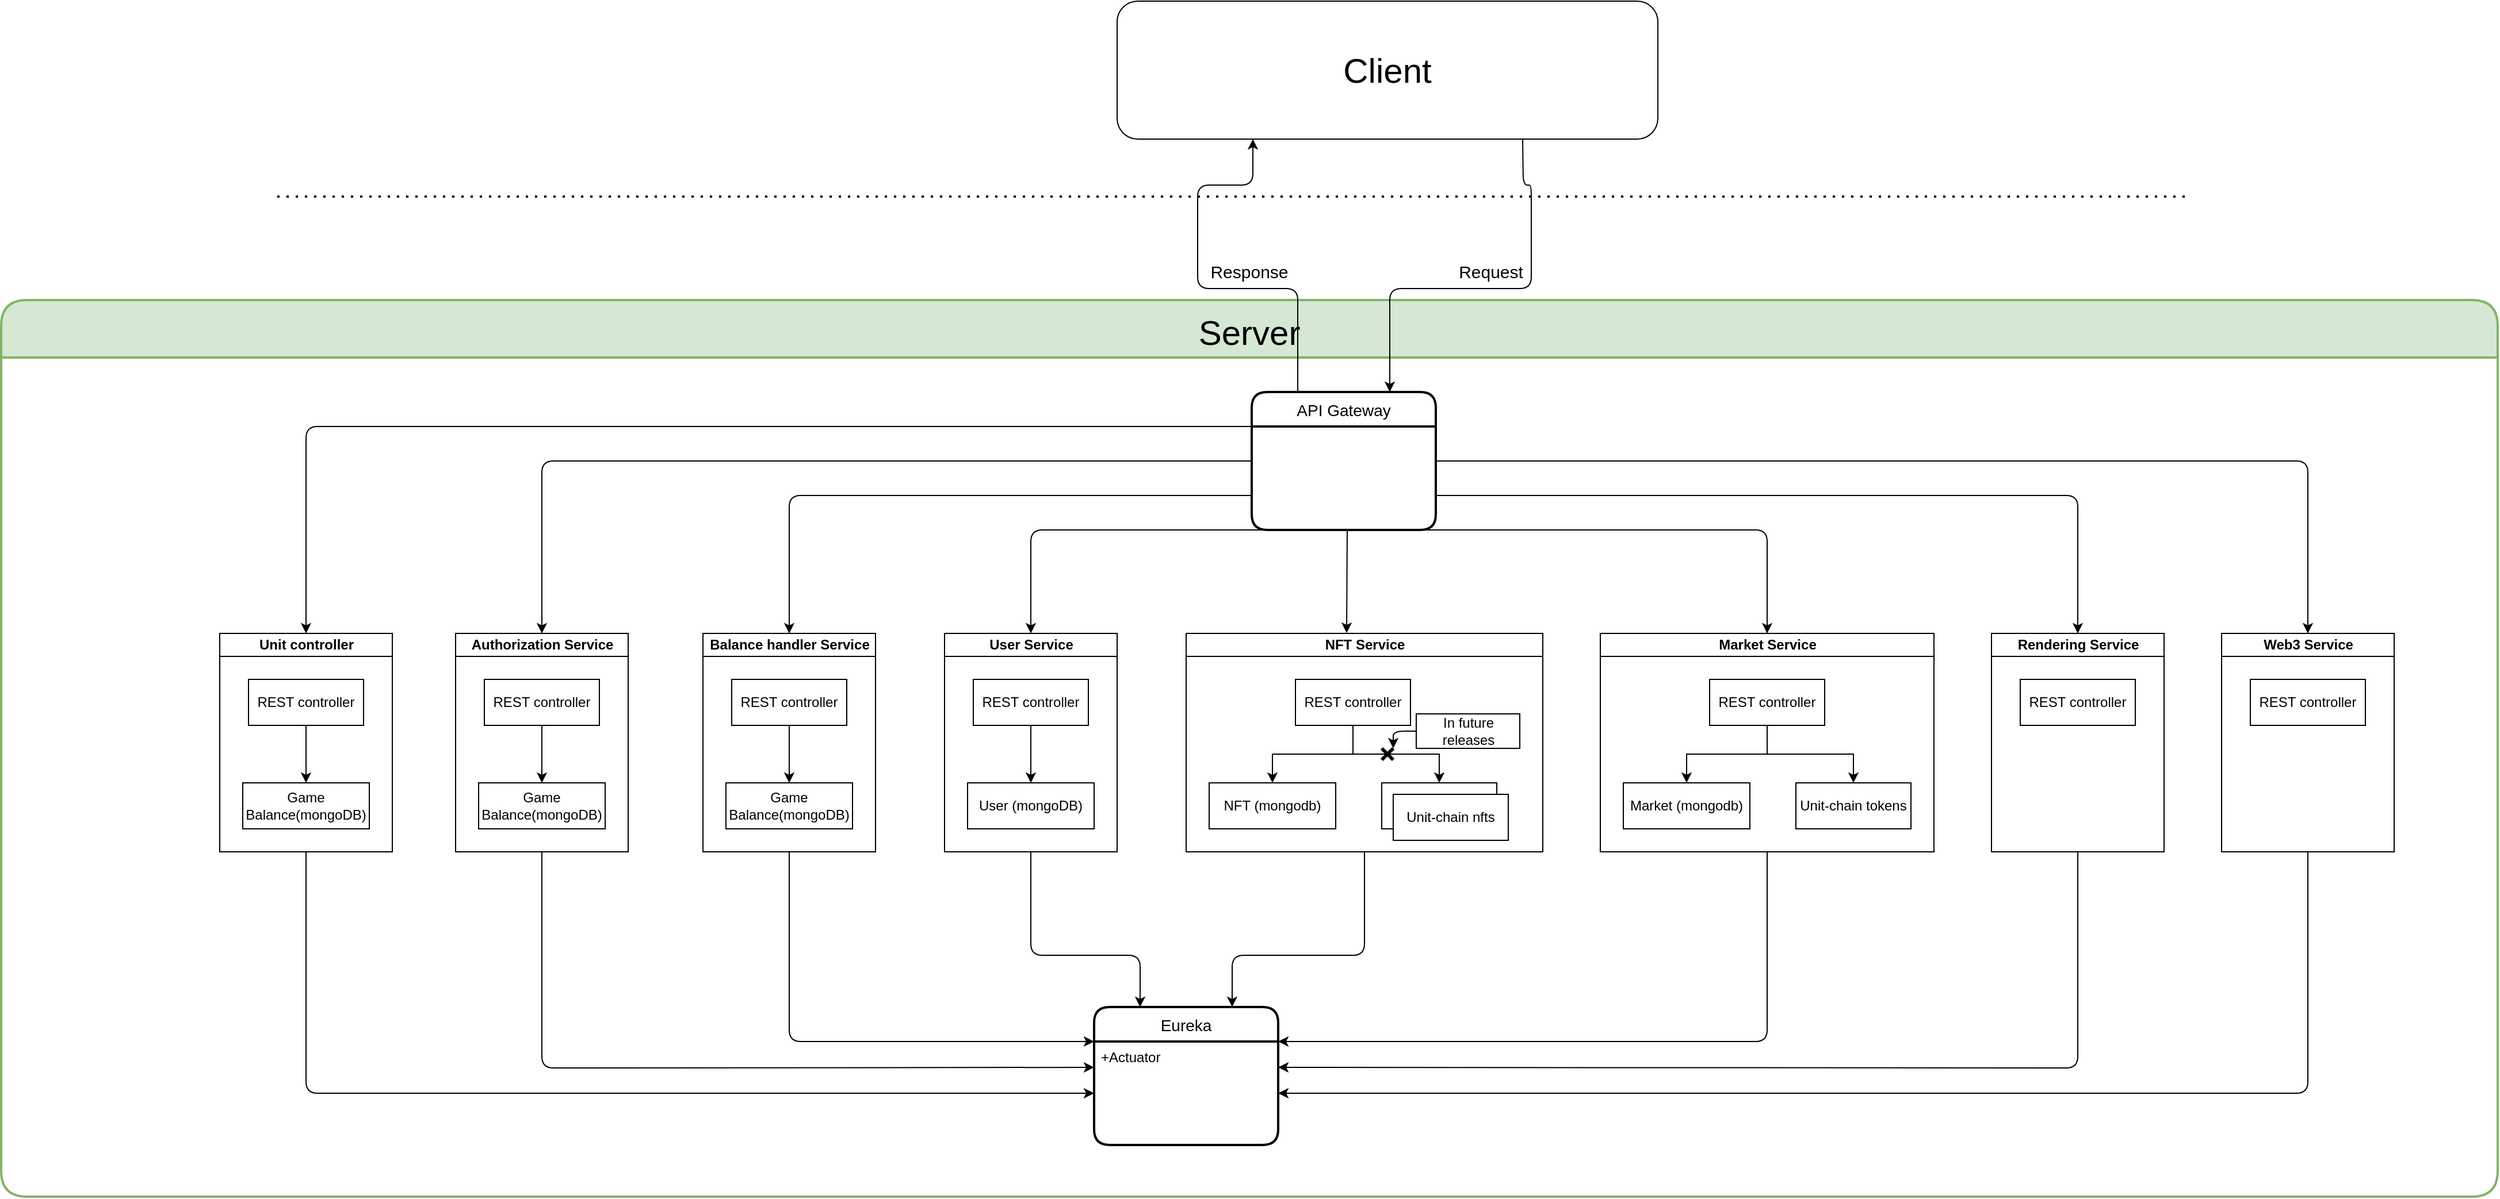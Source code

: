 <mxfile version="14.4.3" type="device"><diagram id="t5KeCEmPVN-QvXZ1w1KO" name="Страница 1"><mxGraphModel dx="1940" dy="1876" grid="1" gridSize="10" guides="1" tooltips="1" connect="1" arrows="1" fold="1" page="1" pageScale="1" pageWidth="827" pageHeight="1169" math="0" shadow="0"><root><mxCell id="0"/><mxCell id="1" parent="0"/><mxCell id="VaHMEBG0SoCsHnXoaOCh-21" value="Server" style="swimlane;childLayout=stackLayout;horizontal=1;startSize=50;horizontalStack=0;rounded=1;fontSize=30;fontStyle=0;strokeWidth=2;resizeParent=0;resizeLast=1;shadow=0;dashed=0;align=center;fillColor=#d5e8d4;strokeColor=#82b366;swimlaneLine=1;" parent="1" vertex="1"><mxGeometry x="-420" y="-30" width="2170" height="780" as="geometry"/></mxCell><mxCell id="vR-uItgH1ZSjESeRJN_U-12" value="Balance handler Service" style="swimlane;html=1;startSize=20;horizontal=1;childLayout=treeLayout;horizontalTree=0;resizable=0;containerType=tree;" parent="1" vertex="1"><mxGeometry x="190" y="260" width="150" height="190" as="geometry"/></mxCell><mxCell id="vR-uItgH1ZSjESeRJN_U-13" value="REST controller" style="whiteSpace=wrap;html=1;" parent="vR-uItgH1ZSjESeRJN_U-12" vertex="1"><mxGeometry x="25" y="40" width="100" height="40" as="geometry"/></mxCell><mxCell id="vR-uItgH1ZSjESeRJN_U-14" value="Game Balance(mongoDB)" style="whiteSpace=wrap;html=1;" parent="vR-uItgH1ZSjESeRJN_U-12" vertex="1"><mxGeometry x="20" y="130" width="110" height="40" as="geometry"/></mxCell><mxCell id="vR-uItgH1ZSjESeRJN_U-15" value="" style="edgeStyle=elbowEdgeStyle;elbow=vertical;html=1;rounded=0;" parent="vR-uItgH1ZSjESeRJN_U-12" source="vR-uItgH1ZSjESeRJN_U-13" target="vR-uItgH1ZSjESeRJN_U-14" edge="1"><mxGeometry relative="1" as="geometry"/></mxCell><mxCell id="vR-uItgH1ZSjESeRJN_U-18" value="User Service" style="swimlane;html=1;startSize=20;horizontal=1;childLayout=treeLayout;horizontalTree=0;resizable=0;containerType=tree;" parent="1" vertex="1"><mxGeometry x="400" y="260" width="150" height="190" as="geometry"/></mxCell><mxCell id="vR-uItgH1ZSjESeRJN_U-19" value="REST controller" style="whiteSpace=wrap;html=1;" parent="vR-uItgH1ZSjESeRJN_U-18" vertex="1"><mxGeometry x="25" y="40" width="100" height="40" as="geometry"/></mxCell><mxCell id="vR-uItgH1ZSjESeRJN_U-20" value="User (mongoDB)" style="whiteSpace=wrap;html=1;" parent="vR-uItgH1ZSjESeRJN_U-18" vertex="1"><mxGeometry x="20" y="130" width="110" height="40" as="geometry"/></mxCell><mxCell id="vR-uItgH1ZSjESeRJN_U-21" value="" style="edgeStyle=elbowEdgeStyle;elbow=vertical;html=1;rounded=0;" parent="vR-uItgH1ZSjESeRJN_U-18" source="vR-uItgH1ZSjESeRJN_U-19" target="vR-uItgH1ZSjESeRJN_U-20" edge="1"><mxGeometry relative="1" as="geometry"/></mxCell><mxCell id="vR-uItgH1ZSjESeRJN_U-24" value="NFT Service" style="swimlane;html=1;startSize=20;horizontal=1;childLayout=treeLayout;horizontalTree=0;resizable=0;containerType=tree;" parent="1" vertex="1"><mxGeometry x="610" y="260" width="310" height="190" as="geometry"><mxRectangle x="610" y="260" width="90" height="20" as="alternateBounds"/></mxGeometry></mxCell><mxCell id="vR-uItgH1ZSjESeRJN_U-25" value="REST controller" style="whiteSpace=wrap;html=1;" parent="vR-uItgH1ZSjESeRJN_U-24" vertex="1"><mxGeometry x="95" y="40" width="100" height="40" as="geometry"/></mxCell><mxCell id="vR-uItgH1ZSjESeRJN_U-26" value="NFT (mongodb)" style="whiteSpace=wrap;html=1;" parent="vR-uItgH1ZSjESeRJN_U-24" vertex="1"><mxGeometry x="20" y="130" width="110" height="40" as="geometry"/></mxCell><mxCell id="vR-uItgH1ZSjESeRJN_U-27" value="" style="edgeStyle=elbowEdgeStyle;elbow=vertical;html=1;rounded=0;" parent="vR-uItgH1ZSjESeRJN_U-24" source="vR-uItgH1ZSjESeRJN_U-25" target="vR-uItgH1ZSjESeRJN_U-26" edge="1"><mxGeometry relative="1" as="geometry"/></mxCell><mxCell id="vR-uItgH1ZSjESeRJN_U-28" value="Unit-chain nfts" style="whiteSpace=wrap;html=1;" parent="vR-uItgH1ZSjESeRJN_U-24" vertex="1"><mxGeometry x="170" y="130" width="100" height="40" as="geometry"/></mxCell><mxCell id="vR-uItgH1ZSjESeRJN_U-29" value="" style="edgeStyle=elbowEdgeStyle;elbow=vertical;html=1;rounded=0;" parent="vR-uItgH1ZSjESeRJN_U-24" source="vR-uItgH1ZSjESeRJN_U-25" target="vR-uItgH1ZSjESeRJN_U-28" edge="1"><mxGeometry relative="1" as="geometry"/></mxCell><mxCell id="vR-uItgH1ZSjESeRJN_U-30" value="" style="shape=umlDestroy;whiteSpace=wrap;html=1;strokeWidth=3;" parent="vR-uItgH1ZSjESeRJN_U-24" vertex="1"><mxGeometry x="170" y="100" width="10" height="10" as="geometry"/></mxCell><mxCell id="vR-uItgH1ZSjESeRJN_U-35" value="In future&lt;br&gt;releases" style="html=1;" parent="vR-uItgH1ZSjESeRJN_U-24" vertex="1"><mxGeometry x="200" y="70" width="90" height="30" as="geometry"/></mxCell><mxCell id="vR-uItgH1ZSjESeRJN_U-36" value="" style="endArrow=classic;html=1;exitX=0;exitY=0.5;exitDx=0;exitDy=0;entryX=1;entryY=0;entryDx=0;entryDy=0;entryPerimeter=0;" parent="vR-uItgH1ZSjESeRJN_U-24" source="vR-uItgH1ZSjESeRJN_U-35" target="vR-uItgH1ZSjESeRJN_U-30" edge="1"><mxGeometry width="50" height="50" relative="1" as="geometry"><mxPoint x="90" y="230" as="sourcePoint"/><mxPoint x="140" y="180" as="targetPoint"/><Array as="points"><mxPoint x="180" y="85"/></Array></mxGeometry></mxCell><mxCell id="vR-uItgH1ZSjESeRJN_U-37" value="Market Service" style="swimlane;html=1;startSize=20;horizontal=1;childLayout=treeLayout;horizontalTree=0;resizable=0;containerType=tree;" parent="1" vertex="1"><mxGeometry x="970" y="260" width="290" height="190" as="geometry"/></mxCell><mxCell id="vR-uItgH1ZSjESeRJN_U-38" value="REST controller" style="whiteSpace=wrap;html=1;" parent="vR-uItgH1ZSjESeRJN_U-37" vertex="1"><mxGeometry x="95" y="40" width="100" height="40" as="geometry"/></mxCell><mxCell id="vR-uItgH1ZSjESeRJN_U-39" value="Market (mongodb)" style="whiteSpace=wrap;html=1;" parent="vR-uItgH1ZSjESeRJN_U-37" vertex="1"><mxGeometry x="20" y="130" width="110" height="40" as="geometry"/></mxCell><mxCell id="vR-uItgH1ZSjESeRJN_U-40" value="" style="edgeStyle=elbowEdgeStyle;elbow=vertical;html=1;rounded=0;" parent="vR-uItgH1ZSjESeRJN_U-37" source="vR-uItgH1ZSjESeRJN_U-38" target="vR-uItgH1ZSjESeRJN_U-39" edge="1"><mxGeometry relative="1" as="geometry"/></mxCell><mxCell id="vR-uItgH1ZSjESeRJN_U-41" value="Unit-chain tokens" style="whiteSpace=wrap;html=1;" parent="vR-uItgH1ZSjESeRJN_U-37" vertex="1"><mxGeometry x="170" y="130" width="100" height="40" as="geometry"/></mxCell><mxCell id="vR-uItgH1ZSjESeRJN_U-42" value="" style="edgeStyle=elbowEdgeStyle;elbow=vertical;html=1;rounded=0;" parent="vR-uItgH1ZSjESeRJN_U-37" source="vR-uItgH1ZSjESeRJN_U-38" target="vR-uItgH1ZSjESeRJN_U-41" edge="1"><mxGeometry relative="1" as="geometry"/></mxCell><mxCell id="vR-uItgH1ZSjESeRJN_U-46" value="Eureka" style="swimlane;childLayout=stackLayout;horizontal=1;startSize=30;horizontalStack=0;rounded=1;fontSize=14;fontStyle=0;strokeWidth=2;resizeParent=0;resizeLast=1;shadow=0;dashed=0;align=center;" parent="1" vertex="1"><mxGeometry x="530" y="585" width="160" height="120" as="geometry"/></mxCell><mxCell id="vR-uItgH1ZSjESeRJN_U-47" value="+Actuator" style="align=left;strokeColor=none;fillColor=none;spacingLeft=4;fontSize=12;verticalAlign=top;resizable=0;rotatable=0;part=1;" parent="vR-uItgH1ZSjESeRJN_U-46" vertex="1"><mxGeometry y="30" width="160" height="90" as="geometry"/></mxCell><mxCell id="vR-uItgH1ZSjESeRJN_U-48" value="" style="endArrow=classic;html=1;entryX=0;entryY=0;entryDx=0;entryDy=0;exitX=0.5;exitY=1;exitDx=0;exitDy=0;" parent="1" source="vR-uItgH1ZSjESeRJN_U-12" target="vR-uItgH1ZSjESeRJN_U-47" edge="1"><mxGeometry width="50" height="50" relative="1" as="geometry"><mxPoint x="290" y="240" as="sourcePoint"/><mxPoint x="570" y="705" as="targetPoint"/><Array as="points"><mxPoint x="265" y="615"/></Array></mxGeometry></mxCell><mxCell id="vR-uItgH1ZSjESeRJN_U-49" value="" style="endArrow=classic;html=1;entryX=0.25;entryY=0;entryDx=0;entryDy=0;exitX=0.5;exitY=1;exitDx=0;exitDy=0;" parent="1" source="vR-uItgH1ZSjESeRJN_U-18" target="vR-uItgH1ZSjESeRJN_U-46" edge="1"><mxGeometry width="50" height="50" relative="1" as="geometry"><mxPoint x="206.0" y="270" as="sourcePoint"/><mxPoint x="580" y="160" as="targetPoint"/><Array as="points"><mxPoint x="475" y="540"/><mxPoint x="570" y="540"/></Array></mxGeometry></mxCell><mxCell id="vR-uItgH1ZSjESeRJN_U-50" value="" style="endArrow=classic;html=1;exitX=0.5;exitY=1;exitDx=0;exitDy=0;entryX=0.75;entryY=0;entryDx=0;entryDy=0;" parent="1" source="vR-uItgH1ZSjESeRJN_U-24" target="vR-uItgH1ZSjESeRJN_U-46" edge="1"><mxGeometry width="50" height="50" relative="1" as="geometry"><mxPoint x="560" y="270" as="sourcePoint"/><mxPoint x="650" y="705" as="targetPoint"/><Array as="points"><mxPoint x="765" y="540"/><mxPoint x="650" y="540"/></Array></mxGeometry></mxCell><mxCell id="vR-uItgH1ZSjESeRJN_U-51" value="" style="endArrow=classic;html=1;exitX=0.75;exitY=1;exitDx=0;exitDy=0;entryX=1;entryY=0;entryDx=0;entryDy=0;" parent="1" target="vR-uItgH1ZSjESeRJN_U-47" edge="1"><mxGeometry width="50" height="50" relative="1" as="geometry"><mxPoint x="1115" y="450" as="sourcePoint"/><mxPoint x="690" y="638" as="targetPoint"/><Array as="points"><mxPoint x="1115" y="615"/></Array></mxGeometry></mxCell><mxCell id="vR-uItgH1ZSjESeRJN_U-53" value="Rendering Service" style="swimlane;html=1;startSize=20;horizontal=1;childLayout=treeLayout;horizontalTree=0;resizable=0;containerType=tree;" parent="1" vertex="1"><mxGeometry x="1310" y="260" width="150" height="190" as="geometry"/></mxCell><mxCell id="vR-uItgH1ZSjESeRJN_U-54" value="REST controller" style="whiteSpace=wrap;html=1;" parent="vR-uItgH1ZSjESeRJN_U-53" vertex="1"><mxGeometry x="25" y="40" width="100" height="40" as="geometry"/></mxCell><mxCell id="vR-uItgH1ZSjESeRJN_U-62" value="" style="endArrow=classic;html=1;exitX=0.5;exitY=1;exitDx=0;exitDy=0;entryX=1;entryY=0.25;entryDx=0;entryDy=0;" parent="1" source="vR-uItgH1ZSjESeRJN_U-53" target="vR-uItgH1ZSjESeRJN_U-47" edge="1"><mxGeometry width="50" height="50" relative="1" as="geometry"><mxPoint x="1347.5" y="850" as="sourcePoint"/><mxPoint x="610" y="705" as="targetPoint"/><Array as="points"><mxPoint x="1385" y="638"/></Array></mxGeometry></mxCell><mxCell id="VaHMEBG0SoCsHnXoaOCh-1" value="API Gateway" style="swimlane;childLayout=stackLayout;horizontal=1;startSize=30;horizontalStack=0;rounded=1;fontSize=14;fontStyle=0;strokeWidth=2;resizeParent=0;resizeLast=1;shadow=0;dashed=0;align=center;" parent="1" vertex="1"><mxGeometry x="667" y="50" width="160" height="120" as="geometry"/></mxCell><mxCell id="VaHMEBG0SoCsHnXoaOCh-4" value="" style="endArrow=classic;html=1;exitX=0;exitY=0.75;exitDx=0;exitDy=0;entryX=0.5;entryY=0;entryDx=0;entryDy=0;" parent="1" source="VaHMEBG0SoCsHnXoaOCh-1" target="vR-uItgH1ZSjESeRJN_U-12" edge="1"><mxGeometry width="50" height="50" relative="1" as="geometry"><mxPoint x="667" y="125" as="sourcePoint"/><mxPoint x="330" y="150" as="targetPoint"/><Array as="points"><mxPoint x="265" y="140"/></Array></mxGeometry></mxCell><mxCell id="VaHMEBG0SoCsHnXoaOCh-5" value="" style="endArrow=classic;html=1;exitX=0.25;exitY=1;exitDx=0;exitDy=0;entryX=0.5;entryY=0;entryDx=0;entryDy=0;" parent="1" source="VaHMEBG0SoCsHnXoaOCh-1" target="vR-uItgH1ZSjESeRJN_U-18" edge="1"><mxGeometry width="50" height="50" relative="1" as="geometry"><mxPoint x="667" y="147.5" as="sourcePoint"/><mxPoint x="600" y="160" as="targetPoint"/><Array as="points"><mxPoint x="475" y="170"/></Array></mxGeometry></mxCell><mxCell id="VaHMEBG0SoCsHnXoaOCh-6" value="" style="endArrow=classic;html=1;entryX=0.45;entryY=-0.002;entryDx=0;entryDy=0;entryPerimeter=0;" parent="1" target="vR-uItgH1ZSjESeRJN_U-24" edge="1"><mxGeometry width="50" height="50" relative="1" as="geometry"><mxPoint x="750" y="170" as="sourcePoint"/><mxPoint x="610" y="170" as="targetPoint"/></mxGeometry></mxCell><mxCell id="VaHMEBG0SoCsHnXoaOCh-7" value="" style="endArrow=classic;html=1;entryX=0.5;entryY=0;entryDx=0;entryDy=0;exitX=0.75;exitY=1;exitDx=0;exitDy=0;" parent="1" source="VaHMEBG0SoCsHnXoaOCh-1" target="vR-uItgH1ZSjESeRJN_U-37" edge="1"><mxGeometry width="50" height="50" relative="1" as="geometry"><mxPoint x="827" y="140" as="sourcePoint"/><mxPoint x="1010" y="140" as="targetPoint"/><Array as="points"><mxPoint x="1115" y="170"/></Array></mxGeometry></mxCell><mxCell id="VaHMEBG0SoCsHnXoaOCh-9" value="" style="endArrow=classic;html=1;entryX=0.5;entryY=0;entryDx=0;entryDy=0;exitX=1;exitY=0.75;exitDx=0;exitDy=0;" parent="1" source="VaHMEBG0SoCsHnXoaOCh-1" target="vR-uItgH1ZSjESeRJN_U-53" edge="1"><mxGeometry width="50" height="50" relative="1" as="geometry"><mxPoint x="827" y="110" as="sourcePoint"/><mxPoint x="1270" y="80" as="targetPoint"/><Array as="points"><mxPoint x="1385" y="140"/></Array></mxGeometry></mxCell><mxCell id="VaHMEBG0SoCsHnXoaOCh-17" value="&lt;font style=&quot;font-size: 30px&quot;&gt;Client&lt;/font&gt;" style="rounded=1;whiteSpace=wrap;html=1;" parent="1" vertex="1"><mxGeometry x="550" y="-290" width="470" height="120" as="geometry"/></mxCell><mxCell id="VaHMEBG0SoCsHnXoaOCh-24" value="" style="endArrow=classic;html=1;fontSize=30;exitX=0.75;exitY=1;exitDx=0;exitDy=0;entryX=0.75;entryY=0;entryDx=0;entryDy=0;" parent="1" source="VaHMEBG0SoCsHnXoaOCh-17" target="VaHMEBG0SoCsHnXoaOCh-1" edge="1"><mxGeometry width="50" height="50" relative="1" as="geometry"><mxPoint x="790" y="-90" as="sourcePoint"/><mxPoint x="840" y="-140" as="targetPoint"/><Array as="points"><mxPoint x="903" y="-130"/><mxPoint x="910" y="-130"/><mxPoint x="910" y="-40"/><mxPoint x="787" y="-40"/></Array></mxGeometry></mxCell><mxCell id="VaHMEBG0SoCsHnXoaOCh-25" value="&lt;font style=&quot;font-size: 15px&quot;&gt;Request&lt;/font&gt;" style="text;html=1;strokeColor=none;fillColor=none;align=center;verticalAlign=middle;whiteSpace=wrap;rounded=0;fontSize=30;" parent="1" vertex="1"><mxGeometry x="840" y="-70" width="70" height="20" as="geometry"/></mxCell><mxCell id="VaHMEBG0SoCsHnXoaOCh-27" value="" style="endArrow=classic;html=1;fontSize=30;exitX=0.25;exitY=0;exitDx=0;exitDy=0;" parent="1" source="VaHMEBG0SoCsHnXoaOCh-1" edge="1"><mxGeometry width="50" height="50" relative="1" as="geometry"><mxPoint x="478.37" y="-260" as="sourcePoint"/><mxPoint x="668" y="-170" as="targetPoint"/><Array as="points"><mxPoint x="707" y="-40"/><mxPoint x="620" y="-40"/><mxPoint x="620" y="-130"/><mxPoint x="668" y="-130"/></Array></mxGeometry></mxCell><mxCell id="VaHMEBG0SoCsHnXoaOCh-29" value="&lt;font style=&quot;font-size: 15px&quot;&gt;Response&lt;/font&gt;" style="text;html=1;strokeColor=none;fillColor=none;align=center;verticalAlign=middle;whiteSpace=wrap;rounded=0;fontSize=30;" parent="1" vertex="1"><mxGeometry x="630" y="-70" width="70" height="20" as="geometry"/></mxCell><mxCell id="VaHMEBG0SoCsHnXoaOCh-30" value="Authorization Service" style="swimlane;html=1;startSize=20;horizontal=1;childLayout=treeLayout;horizontalTree=0;resizable=0;containerType=tree;" parent="1" vertex="1"><mxGeometry x="-25" y="260" width="150" height="190" as="geometry"/></mxCell><mxCell id="VaHMEBG0SoCsHnXoaOCh-31" value="REST controller" style="whiteSpace=wrap;html=1;" parent="VaHMEBG0SoCsHnXoaOCh-30" vertex="1"><mxGeometry x="25" y="40" width="100" height="40" as="geometry"/></mxCell><mxCell id="VaHMEBG0SoCsHnXoaOCh-32" value="Game Balance(mongoDB)" style="whiteSpace=wrap;html=1;" parent="VaHMEBG0SoCsHnXoaOCh-30" vertex="1"><mxGeometry x="20" y="130" width="110" height="40" as="geometry"/></mxCell><mxCell id="VaHMEBG0SoCsHnXoaOCh-33" value="" style="edgeStyle=elbowEdgeStyle;elbow=vertical;html=1;rounded=0;" parent="VaHMEBG0SoCsHnXoaOCh-30" source="VaHMEBG0SoCsHnXoaOCh-31" target="VaHMEBG0SoCsHnXoaOCh-32" edge="1"><mxGeometry relative="1" as="geometry"/></mxCell><mxCell id="VaHMEBG0SoCsHnXoaOCh-34" value="" style="endArrow=classic;html=1;exitX=0;exitY=0.5;exitDx=0;exitDy=0;entryX=0.5;entryY=0;entryDx=0;entryDy=0;" parent="1" source="VaHMEBG0SoCsHnXoaOCh-1" target="VaHMEBG0SoCsHnXoaOCh-30" edge="1"><mxGeometry width="50" height="50" relative="1" as="geometry"><mxPoint x="452" y="100" as="sourcePoint"/><mxPoint x="50" y="235" as="targetPoint"/><Array as="points"><mxPoint x="50" y="110"/></Array></mxGeometry></mxCell><mxCell id="VaHMEBG0SoCsHnXoaOCh-36" value="" style="endArrow=classic;html=1;entryX=0;entryY=0.25;entryDx=0;entryDy=0;exitX=0.5;exitY=1;exitDx=0;exitDy=0;" parent="1" source="VaHMEBG0SoCsHnXoaOCh-30" target="vR-uItgH1ZSjESeRJN_U-47" edge="1"><mxGeometry width="50" height="50" relative="1" as="geometry"><mxPoint x="50" y="480" as="sourcePoint"/><mxPoint x="315" y="645" as="targetPoint"/><Array as="points"><mxPoint x="50" y="638"/></Array></mxGeometry></mxCell><mxCell id="VaHMEBG0SoCsHnXoaOCh-37" style="edgeStyle=orthogonalEdgeStyle;rounded=0;orthogonalLoop=1;jettySize=auto;html=1;exitX=0.5;exitY=1;exitDx=0;exitDy=0;fontSize=30;" parent="1" source="VaHMEBG0SoCsHnXoaOCh-29" target="VaHMEBG0SoCsHnXoaOCh-29" edge="1"><mxGeometry relative="1" as="geometry"/></mxCell><mxCell id="VaHMEBG0SoCsHnXoaOCh-48" value="" style="endArrow=none;dashed=1;html=1;dashPattern=1 3;strokeWidth=2;fontSize=15;" parent="1" edge="1"><mxGeometry width="50" height="50" relative="1" as="geometry"><mxPoint x="-180" y="-120" as="sourcePoint"/><mxPoint x="1480" y="-120" as="targetPoint"/></mxGeometry></mxCell><mxCell id="7TYYRTg7axnqYo0mzOVw-1" value="Unit controller" style="swimlane;html=1;startSize=20;horizontal=1;childLayout=treeLayout;horizontalTree=0;resizable=0;containerType=tree;" vertex="1" parent="1"><mxGeometry x="-230" y="260" width="150" height="190" as="geometry"/></mxCell><mxCell id="7TYYRTg7axnqYo0mzOVw-2" value="REST controller" style="whiteSpace=wrap;html=1;" vertex="1" parent="7TYYRTg7axnqYo0mzOVw-1"><mxGeometry x="25" y="40" width="100" height="40" as="geometry"/></mxCell><mxCell id="7TYYRTg7axnqYo0mzOVw-3" value="Game Balance(mongoDB)" style="whiteSpace=wrap;html=1;" vertex="1" parent="7TYYRTg7axnqYo0mzOVw-1"><mxGeometry x="20" y="130" width="110" height="40" as="geometry"/></mxCell><mxCell id="7TYYRTg7axnqYo0mzOVw-4" value="" style="edgeStyle=elbowEdgeStyle;elbow=vertical;html=1;rounded=0;" edge="1" parent="7TYYRTg7axnqYo0mzOVw-1" source="7TYYRTg7axnqYo0mzOVw-2" target="7TYYRTg7axnqYo0mzOVw-3"><mxGeometry relative="1" as="geometry"/></mxCell><mxCell id="7TYYRTg7axnqYo0mzOVw-15" value="" style="endArrow=classic;html=1;entryX=0;entryY=0.5;entryDx=0;entryDy=0;exitX=0.5;exitY=1;exitDx=0;exitDy=0;" edge="1" parent="1" source="7TYYRTg7axnqYo0mzOVw-1" target="vR-uItgH1ZSjESeRJN_U-47"><mxGeometry width="50" height="50" relative="1" as="geometry"><mxPoint x="-140" y="480" as="sourcePoint"/><mxPoint x="340" y="667.5" as="targetPoint"/><Array as="points"><mxPoint x="-155" y="660"/></Array></mxGeometry></mxCell><mxCell id="7TYYRTg7axnqYo0mzOVw-16" value="" style="endArrow=classic;html=1;exitX=0;exitY=0.25;exitDx=0;exitDy=0;entryX=0.5;entryY=0;entryDx=0;entryDy=0;" edge="1" parent="1" source="VaHMEBG0SoCsHnXoaOCh-1" target="7TYYRTg7axnqYo0mzOVw-1"><mxGeometry width="50" height="50" relative="1" as="geometry"><mxPoint x="494.5" y="50" as="sourcePoint"/><mxPoint x="-160" y="230" as="targetPoint"/><Array as="points"><mxPoint x="-155" y="80"/></Array></mxGeometry></mxCell><mxCell id="7TYYRTg7axnqYo0mzOVw-17" value="Web3 Service" style="swimlane;html=1;startSize=20;horizontal=1;childLayout=treeLayout;horizontalTree=0;resizable=0;containerType=tree;" vertex="1" parent="1"><mxGeometry x="1510" y="260" width="150" height="190" as="geometry"/></mxCell><mxCell id="7TYYRTg7axnqYo0mzOVw-18" value="REST controller" style="whiteSpace=wrap;html=1;" vertex="1" parent="7TYYRTg7axnqYo0mzOVw-17"><mxGeometry x="25" y="40" width="100" height="40" as="geometry"/></mxCell><mxCell id="7TYYRTg7axnqYo0mzOVw-19" value="" style="endArrow=classic;html=1;entryX=0.5;entryY=0;entryDx=0;entryDy=0;exitX=1;exitY=0.5;exitDx=0;exitDy=0;" edge="1" parent="1" source="VaHMEBG0SoCsHnXoaOCh-1" target="7TYYRTg7axnqYo0mzOVw-17"><mxGeometry width="50" height="50" relative="1" as="geometry"><mxPoint x="1020" y="120" as="sourcePoint"/><mxPoint x="1578" y="240" as="targetPoint"/><Array as="points"><mxPoint x="1585" y="110"/></Array></mxGeometry></mxCell><mxCell id="7TYYRTg7axnqYo0mzOVw-20" value="" style="endArrow=classic;html=1;exitX=0.5;exitY=1;exitDx=0;exitDy=0;entryX=1;entryY=0.5;entryDx=0;entryDy=0;" edge="1" parent="1" source="7TYYRTg7axnqYo0mzOVw-17" target="vR-uItgH1ZSjESeRJN_U-47"><mxGeometry width="50" height="50" relative="1" as="geometry"><mxPoint x="1575" y="470" as="sourcePoint"/><mxPoint x="880" y="657.5" as="targetPoint"/><Array as="points"><mxPoint x="1585" y="660"/></Array></mxGeometry></mxCell><mxCell id="7TYYRTg7axnqYo0mzOVw-21" value="Unit-chain nfts" style="whiteSpace=wrap;html=1;" vertex="1" parent="1"><mxGeometry x="790" y="400" width="100" height="40" as="geometry"/></mxCell></root></mxGraphModel></diagram></mxfile>